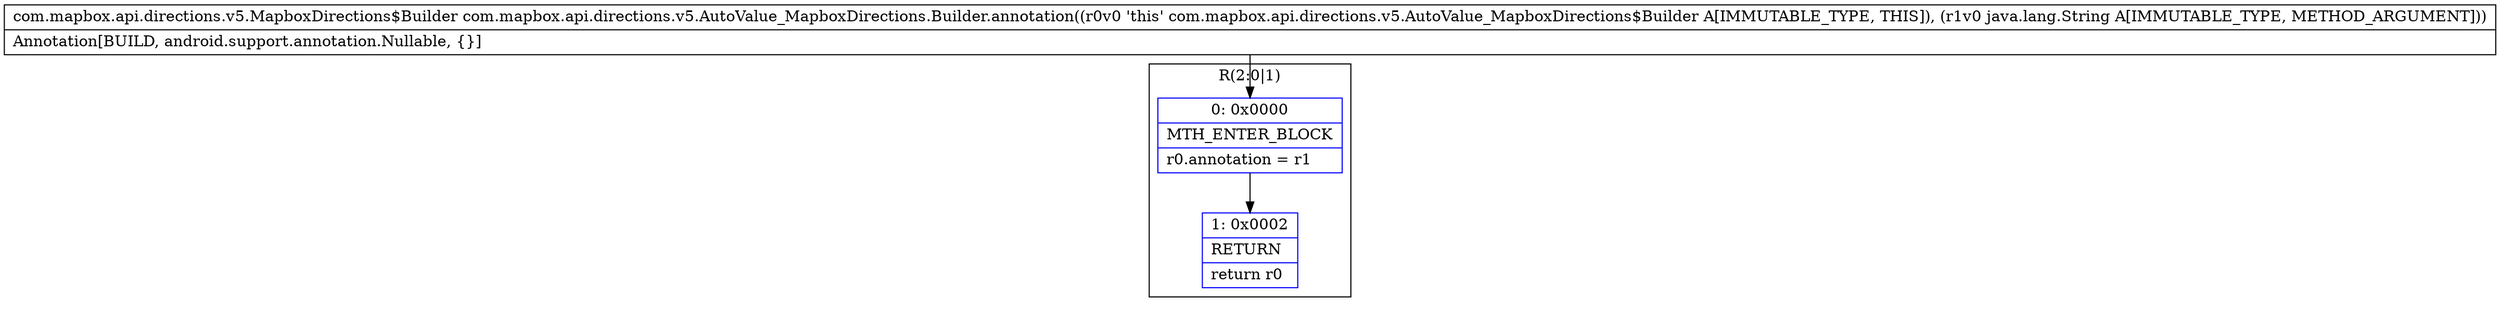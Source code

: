 digraph "CFG forcom.mapbox.api.directions.v5.AutoValue_MapboxDirections.Builder.annotation(Ljava\/lang\/String;)Lcom\/mapbox\/api\/directions\/v5\/MapboxDirections$Builder;" {
subgraph cluster_Region_329362325 {
label = "R(2:0|1)";
node [shape=record,color=blue];
Node_0 [shape=record,label="{0\:\ 0x0000|MTH_ENTER_BLOCK\l|r0.annotation = r1\l}"];
Node_1 [shape=record,label="{1\:\ 0x0002|RETURN\l|return r0\l}"];
}
MethodNode[shape=record,label="{com.mapbox.api.directions.v5.MapboxDirections$Builder com.mapbox.api.directions.v5.AutoValue_MapboxDirections.Builder.annotation((r0v0 'this' com.mapbox.api.directions.v5.AutoValue_MapboxDirections$Builder A[IMMUTABLE_TYPE, THIS]), (r1v0 java.lang.String A[IMMUTABLE_TYPE, METHOD_ARGUMENT]))  | Annotation[BUILD, android.support.annotation.Nullable, \{\}]\l}"];
MethodNode -> Node_0;
Node_0 -> Node_1;
}

